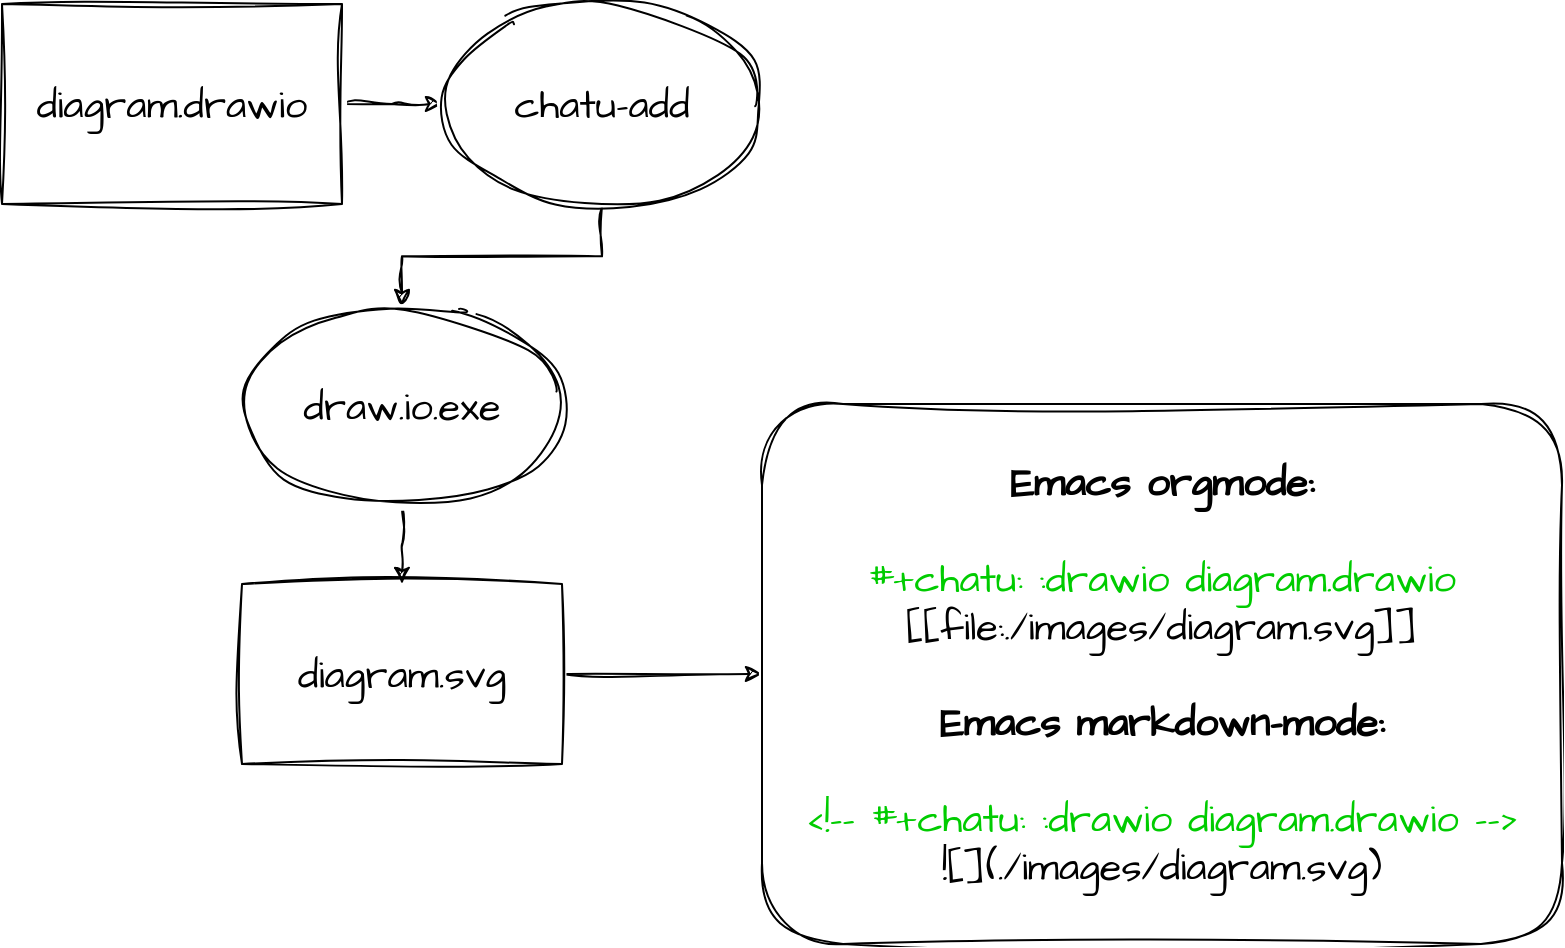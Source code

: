 <mxfile version="22.0.3" type="device" pages="2">
  <diagram name="Page-1" id="msv3KL9XtUimXSDXFDJa">
    <mxGraphModel dx="988" dy="578" grid="1" gridSize="10" guides="1" tooltips="1" connect="1" arrows="1" fold="1" page="1" pageScale="1" pageWidth="827" pageHeight="583" math="0" shadow="0">
      <root>
        <mxCell id="0" />
        <mxCell id="1" parent="0" />
        <mxCell id="SlRn_WwHkfLtaekDXYRm-5" style="edgeStyle=orthogonalEdgeStyle;rounded=0;sketch=1;hachureGap=4;jiggle=2;curveFitting=1;orthogonalLoop=1;jettySize=auto;html=1;fontFamily=Architects Daughter;fontSource=https%3A%2F%2Ffonts.googleapis.com%2Fcss%3Ffamily%3DArchitects%2BDaughter;fontSize=16;" parent="1" source="SlRn_WwHkfLtaekDXYRm-1" target="SlRn_WwHkfLtaekDXYRm-2" edge="1">
          <mxGeometry relative="1" as="geometry" />
        </mxCell>
        <mxCell id="SlRn_WwHkfLtaekDXYRm-1" value="diagram.drawio" style="rounded=0;whiteSpace=wrap;html=1;sketch=1;hachureGap=4;jiggle=2;curveFitting=1;fontFamily=Architects Daughter;fontSize=20;fontSource=https%3A%2F%2Ffonts.googleapis.com%2Fcss%3Ffamily%3DArchitects%2BDaughter;fontStyle=0" parent="1" vertex="1">
          <mxGeometry x="20" y="40" width="170" height="100" as="geometry" />
        </mxCell>
        <mxCell id="wojl5qBEsSdMTTRM6jn8-1" style="edgeStyle=orthogonalEdgeStyle;rounded=0;sketch=1;hachureGap=4;jiggle=2;curveFitting=1;orthogonalLoop=1;jettySize=auto;html=1;fontFamily=Architects Daughter;fontSource=https%3A%2F%2Ffonts.googleapis.com%2Fcss%3Ffamily%3DArchitects%2BDaughter;fontSize=16;" edge="1" parent="1" source="SlRn_WwHkfLtaekDXYRm-2" target="NlOz6iEBPjQe4jbIREbf-1">
          <mxGeometry relative="1" as="geometry" />
        </mxCell>
        <mxCell id="SlRn_WwHkfLtaekDXYRm-2" value="chatu-add&lt;br&gt;" style="ellipse;whiteSpace=wrap;html=1;sketch=1;hachureGap=4;jiggle=2;curveFitting=1;fontFamily=Architects Daughter;fontSource=https%3A%2F%2Ffonts.googleapis.com%2Fcss%3Ffamily%3DArchitects%2BDaughter;fontSize=20;" parent="1" vertex="1">
          <mxGeometry x="240" y="38.75" width="160" height="102.5" as="geometry" />
        </mxCell>
        <mxCell id="SlRn_WwHkfLtaekDXYRm-10" style="edgeStyle=orthogonalEdgeStyle;rounded=0;sketch=1;hachureGap=4;jiggle=2;curveFitting=1;orthogonalLoop=1;jettySize=auto;html=1;entryX=0;entryY=0.5;entryDx=0;entryDy=0;fontFamily=Architects Daughter;fontSource=https%3A%2F%2Ffonts.googleapis.com%2Fcss%3Ffamily%3DArchitects%2BDaughter;fontSize=16;" parent="1" source="SlRn_WwHkfLtaekDXYRm-7" target="SlRn_WwHkfLtaekDXYRm-9" edge="1">
          <mxGeometry relative="1" as="geometry" />
        </mxCell>
        <mxCell id="SlRn_WwHkfLtaekDXYRm-7" value="diagram.svg" style="rounded=0;whiteSpace=wrap;html=1;sketch=1;hachureGap=4;jiggle=2;curveFitting=1;fontFamily=Architects Daughter;fontSize=20;fontSource=https%3A%2F%2Ffonts.googleapis.com%2Fcss%3Ffamily%3DArchitects%2BDaughter;fontStyle=0" parent="1" vertex="1">
          <mxGeometry x="140" y="330" width="160" height="90" as="geometry" />
        </mxCell>
        <mxCell id="SlRn_WwHkfLtaekDXYRm-9" value="&lt;b&gt;Emacs&amp;nbsp;orgmode:&lt;br&gt;&lt;/b&gt;&lt;br&gt;&lt;font color=&quot;#00cc00&quot;&gt;#+chatu: :drawio diagram.drawio&lt;br&gt;&lt;/font&gt;[[file:./images/diagram.svg]]&lt;br&gt;&lt;br&gt;&lt;b&gt;Emacs markdown-mode:&lt;br&gt;&lt;br&gt;&lt;/b&gt;&lt;font color=&quot;#00cc00&quot;&gt;&amp;lt;!-- #+chatu: :drawio diagram.drawio --&amp;gt;&lt;br style=&quot;border-color: var(--border-color);&quot;&gt;&lt;/font&gt;![](./images/diagram.svg)" style="rounded=1;whiteSpace=wrap;html=1;sketch=1;hachureGap=4;jiggle=2;curveFitting=1;fontFamily=Architects Daughter;fontSource=https%3A%2F%2Ffonts.googleapis.com%2Fcss%3Ffamily%3DArchitects%2BDaughter;fontSize=20;" parent="1" vertex="1">
          <mxGeometry x="400" y="240" width="400" height="270" as="geometry" />
        </mxCell>
        <mxCell id="NlOz6iEBPjQe4jbIREbf-2" style="edgeStyle=orthogonalEdgeStyle;rounded=0;sketch=1;hachureGap=4;jiggle=2;curveFitting=1;orthogonalLoop=1;jettySize=auto;html=1;fontFamily=Architects Daughter;fontSource=https%3A%2F%2Ffonts.googleapis.com%2Fcss%3Ffamily%3DArchitects%2BDaughter;fontSize=16;" edge="1" parent="1" source="NlOz6iEBPjQe4jbIREbf-1" target="SlRn_WwHkfLtaekDXYRm-7">
          <mxGeometry relative="1" as="geometry" />
        </mxCell>
        <mxCell id="NlOz6iEBPjQe4jbIREbf-1" value="draw.io.exe" style="ellipse;whiteSpace=wrap;html=1;sketch=1;hachureGap=4;jiggle=2;curveFitting=1;fontFamily=Architects Daughter;fontSource=https%3A%2F%2Ffonts.googleapis.com%2Fcss%3Ffamily%3DArchitects%2BDaughter;fontSize=20;" vertex="1" parent="1">
          <mxGeometry x="140" y="191" width="160" height="100" as="geometry" />
        </mxCell>
      </root>
    </mxGraphModel>
  </diagram>
  <diagram id="QJ38TjwHdygvglSyfwmH" name="Page-2">
    <mxGraphModel dx="988" dy="578" grid="1" gridSize="10" guides="1" tooltips="1" connect="1" arrows="1" fold="1" page="1" pageScale="1" pageWidth="827" pageHeight="583" math="0" shadow="0">
      <root>
        <mxCell id="0" />
        <mxCell id="1" parent="0" />
        <mxCell id="KVLrHX9GkNbNuCH4x7Ym-2" value="open" style="edgeStyle=orthogonalEdgeStyle;rounded=0;sketch=1;hachureGap=4;jiggle=2;curveFitting=1;orthogonalLoop=1;jettySize=auto;html=1;fontFamily=Architects Daughter;fontSource=https%3A%2F%2Ffonts.googleapis.com%2Fcss%3Ffamily%3DArchitects%2BDaughter;fontSize=16;" parent="1" source="0PqRXt8_KsxW1oin-FXE-4" target="KVLrHX9GkNbNuCH4x7Ym-1" edge="1">
          <mxGeometry relative="1" as="geometry" />
        </mxCell>
        <mxCell id="0PqRXt8_KsxW1oin-FXE-4" value="draw.io.exe" style="ellipse;whiteSpace=wrap;html=1;sketch=1;hachureGap=4;jiggle=2;curveFitting=1;fontFamily=Architects Daughter;fontSource=https%3A%2F%2Ffonts.googleapis.com%2Fcss%3Ffamily%3DArchitects%2BDaughter;fontSize=20;" parent="1" vertex="1">
          <mxGeometry x="610" y="420" width="160" height="100" as="geometry" />
        </mxCell>
        <mxCell id="0PqRXt8_KsxW1oin-FXE-10" style="edgeStyle=orthogonalEdgeStyle;rounded=0;sketch=1;hachureGap=4;jiggle=2;curveFitting=1;orthogonalLoop=1;jettySize=auto;html=1;fontFamily=Architects Daughter;fontSource=https%3A%2F%2Ffonts.googleapis.com%2Fcss%3Ffamily%3DArchitects%2BDaughter;fontSize=16;exitX=0.5;exitY=1;exitDx=0;exitDy=0;entryX=0;entryY=0.5;entryDx=0;entryDy=0;" parent="1" source="RZJ8pFUaqzYHbWTxfaxI-1" target="RZJ8pFUaqzYHbWTxfaxI-2" edge="1">
          <mxGeometry relative="1" as="geometry">
            <mxPoint x="330" y="224" as="sourcePoint" />
          </mxGeometry>
        </mxCell>
        <mxCell id="KVLrHX9GkNbNuCH4x7Ym-1" value="diagram.drawio" style="rounded=0;whiteSpace=wrap;html=1;sketch=1;hachureGap=4;jiggle=2;curveFitting=1;fontFamily=Architects Daughter;fontSize=20;fontSource=https%3A%2F%2Ffonts.googleapis.com%2Fcss%3Ffamily%3DArchitects%2BDaughter;fontStyle=0" parent="1" vertex="1">
          <mxGeometry x="600" y="120" width="180" height="100" as="geometry" />
        </mxCell>
        <mxCell id="RZJ8pFUaqzYHbWTxfaxI-1" value="&lt;b&gt;Emacs&amp;nbsp;orgmode:&lt;br&gt;&lt;/b&gt;&lt;br&gt;&lt;font color=&quot;#00cc00&quot;&gt;#+chatu: :drawio diagram.drawio&lt;br&gt;&lt;/font&gt;[[file:./images/diagram.svg]]&lt;br&gt;&lt;br&gt;&lt;b&gt;Emacs markdown-mode:&lt;br&gt;&lt;br&gt;&lt;/b&gt;&lt;font color=&quot;#00cc00&quot;&gt;&amp;lt;!-- #+chatu: :drawio diagram.drawio --&amp;gt;&lt;br style=&quot;border-color: var(--border-color);&quot;&gt;&lt;/font&gt;![](./images/diagram.svg)" style="rounded=1;whiteSpace=wrap;html=1;sketch=1;hachureGap=4;jiggle=2;curveFitting=1;fontFamily=Architects Daughter;fontSource=https%3A%2F%2Ffonts.googleapis.com%2Fcss%3Ffamily%3DArchitects%2BDaughter;fontSize=20;" vertex="1" parent="1">
          <mxGeometry x="20" y="90" width="400" height="270" as="geometry" />
        </mxCell>
        <mxCell id="RZJ8pFUaqzYHbWTxfaxI-3" style="edgeStyle=orthogonalEdgeStyle;rounded=0;sketch=1;hachureGap=4;jiggle=2;curveFitting=1;orthogonalLoop=1;jettySize=auto;html=1;fontFamily=Architects Daughter;fontSource=https%3A%2F%2Ffonts.googleapis.com%2Fcss%3Ffamily%3DArchitects%2BDaughter;fontSize=16;" edge="1" parent="1" source="RZJ8pFUaqzYHbWTxfaxI-2" target="0PqRXt8_KsxW1oin-FXE-4">
          <mxGeometry relative="1" as="geometry" />
        </mxCell>
        <mxCell id="RZJ8pFUaqzYHbWTxfaxI-2" value="chatu-open" style="ellipse;whiteSpace=wrap;html=1;sketch=1;hachureGap=4;jiggle=2;curveFitting=1;fontFamily=Architects Daughter;fontSource=https%3A%2F%2Ffonts.googleapis.com%2Fcss%3Ffamily%3DArchitects%2BDaughter;fontSize=20;" vertex="1" parent="1">
          <mxGeometry x="350" y="420" width="160" height="100" as="geometry" />
        </mxCell>
      </root>
    </mxGraphModel>
  </diagram>
</mxfile>
